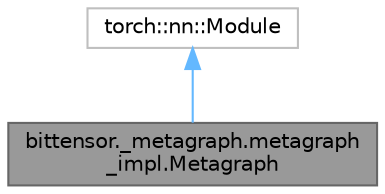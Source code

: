 digraph "bittensor._metagraph.metagraph_impl.Metagraph"
{
 // LATEX_PDF_SIZE
  bgcolor="transparent";
  edge [fontname=Helvetica,fontsize=10,labelfontname=Helvetica,labelfontsize=10];
  node [fontname=Helvetica,fontsize=10,shape=box,height=0.2,width=0.4];
  Node1 [label="bittensor._metagraph.metagraph\l_impl.Metagraph",height=0.2,width=0.4,color="gray40", fillcolor="grey60", style="filled", fontcolor="black",tooltip=" "];
  Node2 -> Node1 [dir="back",color="steelblue1",style="solid"];
  Node2 [label="torch::nn::Module",height=0.2,width=0.4,color="grey75", fillcolor="white", style="filled",tooltip=" "];
}
